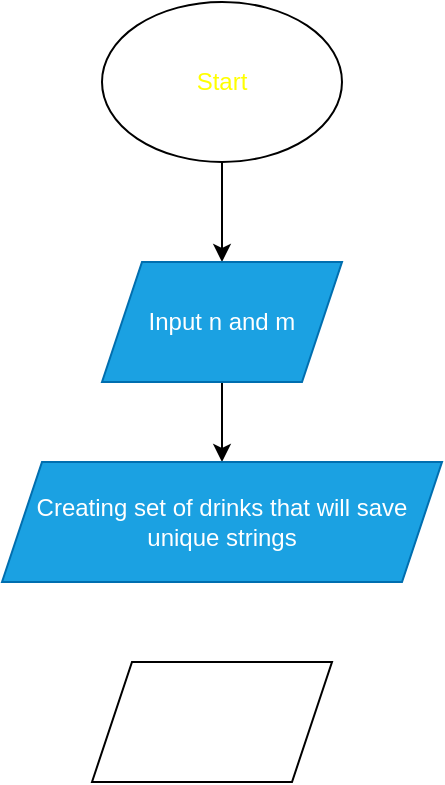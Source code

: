 <mxfile version="24.7.17">
  <diagram name="Страница — 1" id="G7IhIhIpauqL9iBvye2r">
    <mxGraphModel dx="1221" dy="717" grid="1" gridSize="10" guides="1" tooltips="1" connect="1" arrows="1" fold="1" page="1" pageScale="1" pageWidth="1169" pageHeight="1654" math="0" shadow="0">
      <root>
        <mxCell id="0" />
        <mxCell id="1" parent="0" />
        <mxCell id="FSKci6a8qyGAsGSH6QFJ-3" style="edgeStyle=orthogonalEdgeStyle;rounded=0;orthogonalLoop=1;jettySize=auto;html=1;entryX=0.5;entryY=0;entryDx=0;entryDy=0;" edge="1" parent="1" source="FSKci6a8qyGAsGSH6QFJ-1" target="FSKci6a8qyGAsGSH6QFJ-2">
          <mxGeometry relative="1" as="geometry" />
        </mxCell>
        <mxCell id="FSKci6a8qyGAsGSH6QFJ-1" value="&lt;font color=&quot;#ffff00&quot;&gt;Start&lt;/font&gt;" style="ellipse;whiteSpace=wrap;html=1;" vertex="1" parent="1">
          <mxGeometry x="525" y="10" width="120" height="80" as="geometry" />
        </mxCell>
        <mxCell id="FSKci6a8qyGAsGSH6QFJ-5" style="edgeStyle=orthogonalEdgeStyle;rounded=0;orthogonalLoop=1;jettySize=auto;html=1;entryX=0.5;entryY=0;entryDx=0;entryDy=0;" edge="1" parent="1" source="FSKci6a8qyGAsGSH6QFJ-2" target="FSKci6a8qyGAsGSH6QFJ-4">
          <mxGeometry relative="1" as="geometry" />
        </mxCell>
        <mxCell id="FSKci6a8qyGAsGSH6QFJ-2" value="Input n and m" style="shape=parallelogram;perimeter=parallelogramPerimeter;whiteSpace=wrap;html=1;fixedSize=1;fillColor=#1ba1e2;fontColor=#ffffff;strokeColor=#006EAF;" vertex="1" parent="1">
          <mxGeometry x="525" y="140" width="120" height="60" as="geometry" />
        </mxCell>
        <mxCell id="FSKci6a8qyGAsGSH6QFJ-4" value="Creating set of drinks that will save unique strings" style="shape=parallelogram;perimeter=parallelogramPerimeter;whiteSpace=wrap;html=1;fixedSize=1;fillColor=#1ba1e2;fontColor=#ffffff;strokeColor=#006EAF;" vertex="1" parent="1">
          <mxGeometry x="475" y="240" width="220" height="60" as="geometry" />
        </mxCell>
        <mxCell id="FSKci6a8qyGAsGSH6QFJ-6" value="" style="shape=parallelogram;perimeter=parallelogramPerimeter;whiteSpace=wrap;html=1;fixedSize=1;" vertex="1" parent="1">
          <mxGeometry x="520" y="340" width="120" height="60" as="geometry" />
        </mxCell>
      </root>
    </mxGraphModel>
  </diagram>
</mxfile>
